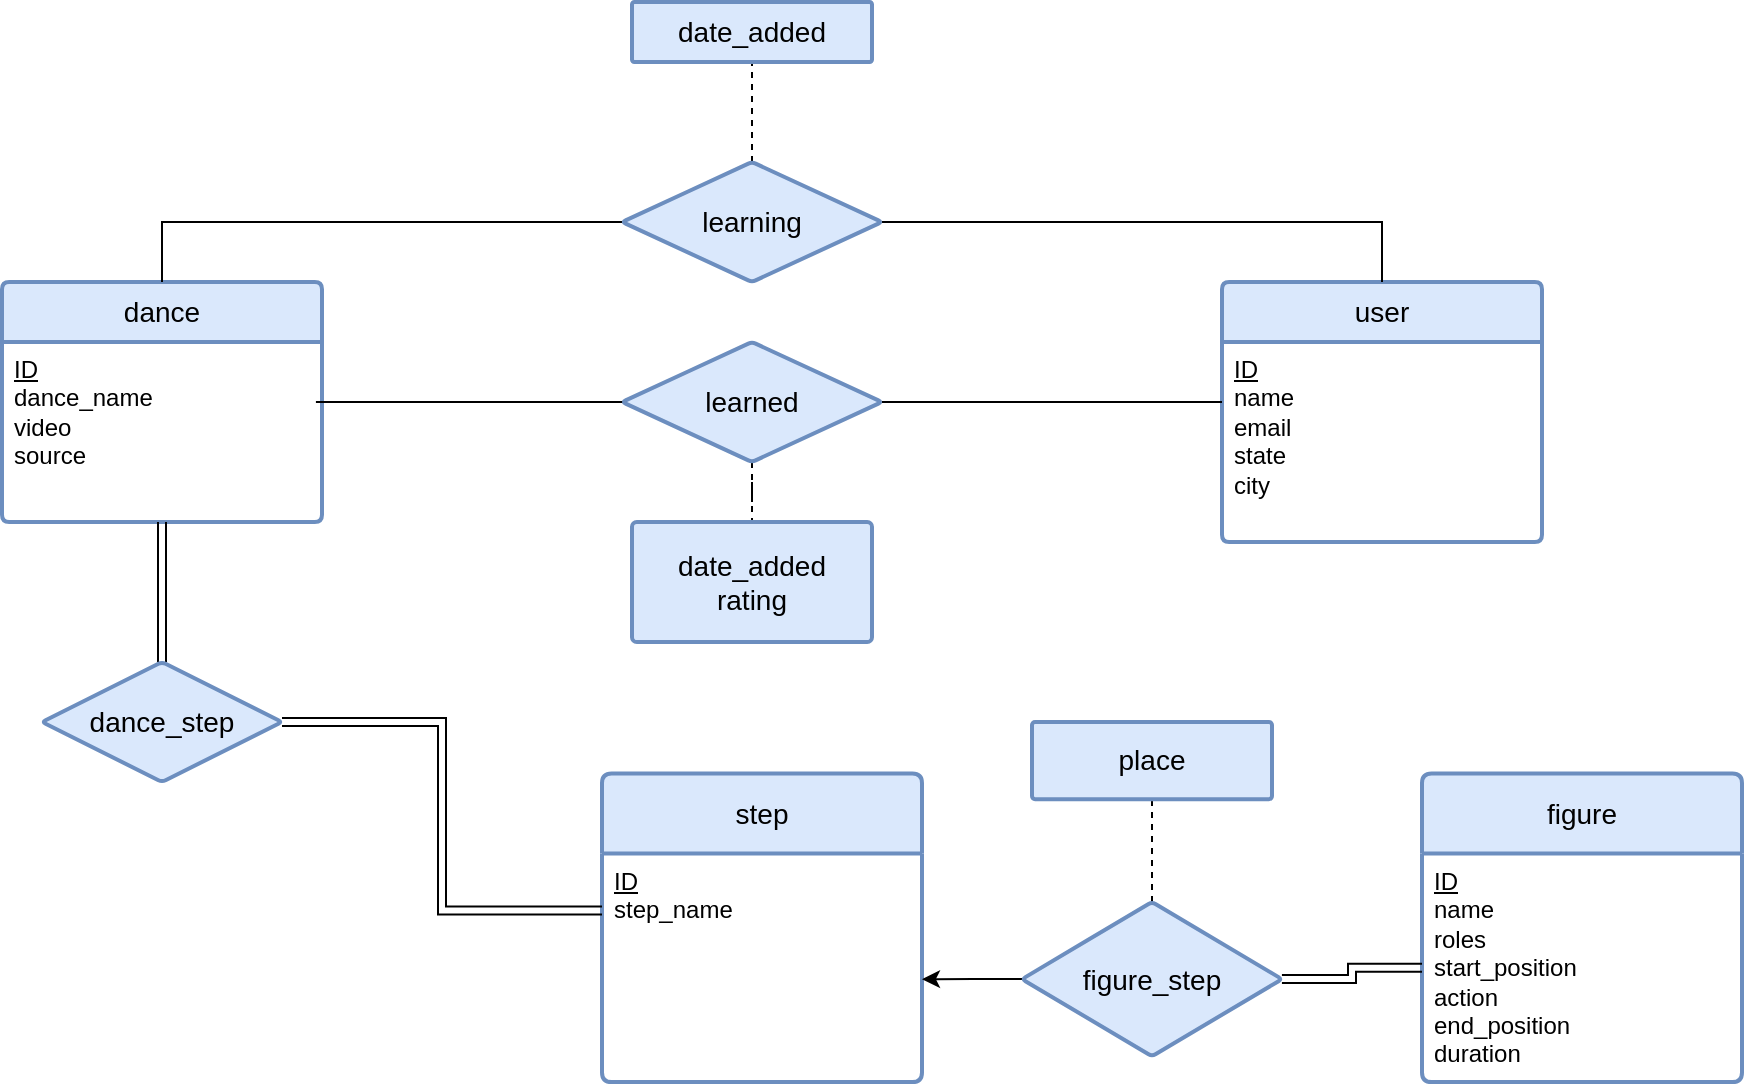 <mxfile version="26.2.14">
  <diagram name="Page-1" id="YZ1g8qAKaVy5-aBOCUtx">
    <mxGraphModel dx="860" dy="565" grid="1" gridSize="10" guides="1" tooltips="1" connect="1" arrows="1" fold="1" page="1" pageScale="1" pageWidth="850" pageHeight="1100" math="0" shadow="0">
      <root>
        <mxCell id="0" />
        <mxCell id="1" parent="0" />
        <mxCell id="TQT2IyQf8Vpc7N8f3nj6-9" value="dance" style="swimlane;childLayout=stackLayout;horizontal=1;startSize=30;horizontalStack=0;rounded=1;fontSize=14;fontStyle=0;strokeWidth=2;resizeParent=0;resizeLast=1;shadow=0;dashed=0;align=center;arcSize=4;whiteSpace=wrap;html=1;fillColor=#dae8fc;strokeColor=#6c8ebf;" parent="1" vertex="1">
          <mxGeometry x="40" y="180" width="160" height="120" as="geometry" />
        </mxCell>
        <mxCell id="TQT2IyQf8Vpc7N8f3nj6-10" value="&lt;div&gt;&lt;u style=&quot;background-color: transparent; color: light-dark(rgb(0, 0, 0), rgb(255, 255, 255));&quot;&gt;ID&lt;/u&gt;&lt;/div&gt;&lt;div&gt;&lt;div&gt;dance_name&lt;/div&gt;&lt;div&gt;video&lt;/div&gt;&lt;div&gt;source&lt;/div&gt;&lt;/div&gt;" style="align=left;strokeColor=none;fillColor=none;spacingLeft=4;spacingRight=4;fontSize=12;verticalAlign=top;resizable=0;rotatable=0;part=1;html=1;whiteSpace=wrap;" parent="TQT2IyQf8Vpc7N8f3nj6-9" vertex="1">
          <mxGeometry y="30" width="160" height="90" as="geometry" />
        </mxCell>
        <mxCell id="TQT2IyQf8Vpc7N8f3nj6-33" value="" style="group" parent="1" vertex="1" connectable="0">
          <mxGeometry x="340" y="400" width="550" height="180" as="geometry" />
        </mxCell>
        <mxCell id="TQT2IyQf8Vpc7N8f3nj6-4" value="step" style="swimlane;childLayout=stackLayout;horizontal=1;startSize=40;horizontalStack=0;rounded=1;fontSize=14;fontStyle=0;strokeWidth=2;resizeParent=0;resizeLast=1;shadow=0;dashed=0;align=center;arcSize=4;whiteSpace=wrap;html=1;fillColor=#dae8fc;strokeColor=#6c8ebf;" parent="TQT2IyQf8Vpc7N8f3nj6-33" vertex="1">
          <mxGeometry y="25.714" width="160" height="154.286" as="geometry" />
        </mxCell>
        <mxCell id="TQT2IyQf8Vpc7N8f3nj6-5" value="&lt;u&gt;ID&lt;/u&gt;&lt;div&gt;step_name&lt;/div&gt;" style="align=left;strokeColor=none;fillColor=none;spacingLeft=4;spacingRight=4;fontSize=12;verticalAlign=top;resizable=0;rotatable=0;part=1;html=1;whiteSpace=wrap;" parent="TQT2IyQf8Vpc7N8f3nj6-4" vertex="1">
          <mxGeometry y="40" width="160" height="114.286" as="geometry" />
        </mxCell>
        <mxCell id="TQT2IyQf8Vpc7N8f3nj6-6" value="figure" style="swimlane;childLayout=stackLayout;horizontal=1;startSize=40;horizontalStack=0;rounded=1;fontSize=14;fontStyle=0;strokeWidth=2;resizeParent=0;resizeLast=1;shadow=0;dashed=0;align=center;arcSize=4;whiteSpace=wrap;html=1;fillColor=#dae8fc;strokeColor=#6c8ebf;" parent="TQT2IyQf8Vpc7N8f3nj6-33" vertex="1">
          <mxGeometry x="410" y="25.714" width="160" height="154.286" as="geometry" />
        </mxCell>
        <mxCell id="TQT2IyQf8Vpc7N8f3nj6-7" value="&lt;u&gt;ID&lt;/u&gt;&lt;div&gt;&lt;div&gt;name&lt;/div&gt;&lt;div&gt;&lt;span style=&quot;background-color: transparent; color: light-dark(rgb(0, 0, 0), rgb(255, 255, 255));&quot;&gt;roles&lt;/span&gt;&lt;/div&gt;&lt;div&gt;&lt;span style=&quot;background-color: transparent; color: light-dark(rgb(0, 0, 0), rgb(255, 255, 255));&quot;&gt;start_position&amp;nbsp;&lt;/span&gt;&lt;/div&gt;&lt;div&gt;&lt;span style=&quot;background-color: transparent; color: light-dark(rgb(0, 0, 0), rgb(255, 255, 255));&quot;&gt;action&lt;/span&gt;&lt;/div&gt;&lt;div&gt;&lt;span style=&quot;background-color: transparent; color: light-dark(rgb(0, 0, 0), rgb(255, 255, 255));&quot;&gt;end_position&lt;/span&gt;&lt;/div&gt;&lt;div&gt;&lt;span style=&quot;background-color: transparent; color: light-dark(rgb(0, 0, 0), rgb(255, 255, 255));&quot;&gt;duration&lt;/span&gt;&lt;/div&gt;&lt;/div&gt;" style="align=left;strokeColor=none;fillColor=none;spacingLeft=4;spacingRight=4;fontSize=12;verticalAlign=top;resizable=0;rotatable=0;part=1;html=1;whiteSpace=wrap;" parent="TQT2IyQf8Vpc7N8f3nj6-6" vertex="1">
          <mxGeometry y="40" width="160" height="114.286" as="geometry" />
        </mxCell>
        <mxCell id="TQT2IyQf8Vpc7N8f3nj6-32" value="" style="group" parent="TQT2IyQf8Vpc7N8f3nj6-33" vertex="1" connectable="0">
          <mxGeometry x="160" width="180" height="167.143" as="geometry" />
        </mxCell>
        <mxCell id="TQT2IyQf8Vpc7N8f3nj6-19" value="" style="edgeStyle=orthogonalEdgeStyle;rounded=0;orthogonalLoop=1;jettySize=auto;html=1;fontFamily=Helvetica;fontSize=14;fontColor=default;fontStyle=0;horizontal=1;" parent="TQT2IyQf8Vpc7N8f3nj6-32" source="TQT2IyQf8Vpc7N8f3nj6-8" edge="1">
          <mxGeometry relative="1" as="geometry">
            <mxPoint y="128.571" as="targetPoint" />
          </mxGeometry>
        </mxCell>
        <mxCell id="TQT2IyQf8Vpc7N8f3nj6-24" value="" style="edgeStyle=orthogonalEdgeStyle;rounded=0;orthogonalLoop=1;jettySize=auto;html=1;fontFamily=Helvetica;fontSize=14;fontColor=default;fontStyle=0;horizontal=1;endArrow=none;startFill=0;dashed=1;" parent="TQT2IyQf8Vpc7N8f3nj6-32" source="TQT2IyQf8Vpc7N8f3nj6-8" target="TQT2IyQf8Vpc7N8f3nj6-23" edge="1">
          <mxGeometry relative="1" as="geometry" />
        </mxCell>
        <mxCell id="TQT2IyQf8Vpc7N8f3nj6-8" value="figure_step" style="shape=rhombus;perimeter=rhombusPerimeter;whiteSpace=wrap;html=1;align=center;rounded=1;shadow=0;dashed=0;strokeColor=#6c8ebf;strokeWidth=2;verticalAlign=middle;arcSize=4;fontFamily=Helvetica;fontSize=14;fontColor=default;fontStyle=0;horizontal=1;fillColor=#dae8fc;" parent="TQT2IyQf8Vpc7N8f3nj6-32" vertex="1">
          <mxGeometry x="50" y="90" width="130" height="77.143" as="geometry" />
        </mxCell>
        <mxCell id="TQT2IyQf8Vpc7N8f3nj6-23" value="place" style="whiteSpace=wrap;html=1;fontSize=14;fillColor=#dae8fc;strokeColor=#6c8ebf;rounded=1;shadow=0;dashed=0;strokeWidth=2;arcSize=4;fontStyle=0;horizontal=1;" parent="TQT2IyQf8Vpc7N8f3nj6-32" vertex="1">
          <mxGeometry x="55" width="120" height="38.571" as="geometry" />
        </mxCell>
        <mxCell id="TQT2IyQf8Vpc7N8f3nj6-20" value="" style="edgeStyle=orthogonalEdgeStyle;rounded=0;orthogonalLoop=1;jettySize=auto;html=1;fontFamily=Helvetica;fontSize=14;fontColor=default;fontStyle=0;horizontal=1;endArrow=none;startFill=0;shape=link;" parent="TQT2IyQf8Vpc7N8f3nj6-33" source="TQT2IyQf8Vpc7N8f3nj6-8" target="TQT2IyQf8Vpc7N8f3nj6-7" edge="1">
          <mxGeometry relative="1" as="geometry" />
        </mxCell>
        <mxCell id="TQT2IyQf8Vpc7N8f3nj6-45" value="" style="group" parent="1" vertex="1" connectable="0">
          <mxGeometry x="350" y="40" width="460" height="320" as="geometry" />
        </mxCell>
        <mxCell id="TQT2IyQf8Vpc7N8f3nj6-1" value="user" style="swimlane;childLayout=stackLayout;horizontal=1;startSize=30;horizontalStack=0;rounded=1;fontSize=14;fontStyle=0;strokeWidth=2;resizeParent=0;resizeLast=1;shadow=0;dashed=0;align=center;arcSize=4;whiteSpace=wrap;html=1;fillColor=#dae8fc;strokeColor=#6c8ebf;" parent="TQT2IyQf8Vpc7N8f3nj6-45" vertex="1">
          <mxGeometry x="300" y="140" width="160" height="130" as="geometry" />
        </mxCell>
        <mxCell id="TQT2IyQf8Vpc7N8f3nj6-2" value="&lt;u&gt;ID&lt;/u&gt;&lt;div&gt;name&lt;/div&gt;&lt;div&gt;email&lt;/div&gt;&lt;div&gt;state&lt;/div&gt;&lt;div&gt;city&lt;/div&gt;" style="align=left;strokeColor=none;fillColor=none;spacingLeft=4;spacingRight=4;fontSize=12;verticalAlign=top;resizable=0;rotatable=0;part=1;html=1;whiteSpace=wrap;" parent="TQT2IyQf8Vpc7N8f3nj6-1" vertex="1">
          <mxGeometry y="30" width="160" height="100" as="geometry" />
        </mxCell>
        <mxCell id="TQT2IyQf8Vpc7N8f3nj6-25" value="" style="edgeStyle=orthogonalEdgeStyle;rounded=0;orthogonalLoop=1;jettySize=auto;html=1;fontFamily=Helvetica;fontSize=14;fontColor=default;fontStyle=0;horizontal=1;endArrow=none;startFill=0;dashed=1;" parent="TQT2IyQf8Vpc7N8f3nj6-45" source="TQT2IyQf8Vpc7N8f3nj6-26" target="TQT2IyQf8Vpc7N8f3nj6-27" edge="1">
          <mxGeometry relative="1" as="geometry" />
        </mxCell>
        <mxCell id="TQT2IyQf8Vpc7N8f3nj6-28" style="edgeStyle=orthogonalEdgeStyle;rounded=0;orthogonalLoop=1;jettySize=auto;html=1;entryX=0.5;entryY=0;entryDx=0;entryDy=0;fontFamily=Helvetica;fontSize=14;fontColor=default;fontStyle=0;horizontal=1;endArrow=none;startFill=0;" parent="TQT2IyQf8Vpc7N8f3nj6-45" source="TQT2IyQf8Vpc7N8f3nj6-26" target="TQT2IyQf8Vpc7N8f3nj6-9" edge="1">
          <mxGeometry relative="1" as="geometry" />
        </mxCell>
        <mxCell id="TQT2IyQf8Vpc7N8f3nj6-38" style="edgeStyle=orthogonalEdgeStyle;rounded=0;orthogonalLoop=1;jettySize=auto;html=1;entryX=0.5;entryY=0;entryDx=0;entryDy=0;fontFamily=Helvetica;fontSize=14;fontColor=default;fontStyle=0;horizontal=1;endArrow=none;startFill=0;" parent="TQT2IyQf8Vpc7N8f3nj6-45" source="TQT2IyQf8Vpc7N8f3nj6-26" target="TQT2IyQf8Vpc7N8f3nj6-1" edge="1">
          <mxGeometry relative="1" as="geometry" />
        </mxCell>
        <mxCell id="TQT2IyQf8Vpc7N8f3nj6-26" value="learning" style="shape=rhombus;perimeter=rhombusPerimeter;whiteSpace=wrap;html=1;align=center;rounded=1;shadow=0;dashed=0;strokeColor=#6c8ebf;strokeWidth=2;verticalAlign=middle;arcSize=4;fontFamily=Helvetica;fontSize=14;fontColor=default;fontStyle=0;horizontal=1;fillColor=#dae8fc;" parent="TQT2IyQf8Vpc7N8f3nj6-45" vertex="1">
          <mxGeometry y="80" width="130" height="60" as="geometry" />
        </mxCell>
        <mxCell id="TQT2IyQf8Vpc7N8f3nj6-27" value="date_added" style="whiteSpace=wrap;html=1;fontSize=14;fillColor=#dae8fc;strokeColor=#6c8ebf;rounded=1;shadow=0;dashed=0;strokeWidth=2;arcSize=4;fontStyle=0;horizontal=1;" parent="TQT2IyQf8Vpc7N8f3nj6-45" vertex="1">
          <mxGeometry x="5" width="120" height="30" as="geometry" />
        </mxCell>
        <mxCell id="TQT2IyQf8Vpc7N8f3nj6-35" value="" style="edgeStyle=orthogonalEdgeStyle;rounded=0;orthogonalLoop=1;jettySize=auto;html=1;fontFamily=Helvetica;fontSize=14;fontColor=default;fontStyle=0;horizontal=1;endArrow=none;startFill=0;dashed=1;" parent="TQT2IyQf8Vpc7N8f3nj6-45" source="TQT2IyQf8Vpc7N8f3nj6-31" target="TQT2IyQf8Vpc7N8f3nj6-34" edge="1">
          <mxGeometry relative="1" as="geometry" />
        </mxCell>
        <mxCell id="TQT2IyQf8Vpc7N8f3nj6-31" value="learned" style="shape=rhombus;perimeter=rhombusPerimeter;whiteSpace=wrap;html=1;align=center;rounded=1;shadow=0;dashed=0;strokeColor=#6c8ebf;strokeWidth=2;verticalAlign=middle;arcSize=4;fontFamily=Helvetica;fontSize=14;fontColor=default;fontStyle=0;horizontal=1;fillColor=#dae8fc;" parent="TQT2IyQf8Vpc7N8f3nj6-45" vertex="1">
          <mxGeometry y="170" width="130" height="60" as="geometry" />
        </mxCell>
        <mxCell id="TQT2IyQf8Vpc7N8f3nj6-34" value="date_added&lt;div&gt;rating&lt;/div&gt;" style="whiteSpace=wrap;html=1;fontSize=14;fillColor=#dae8fc;strokeColor=#6c8ebf;rounded=1;shadow=0;dashed=0;strokeWidth=2;arcSize=4;fontStyle=0;horizontal=1;" parent="TQT2IyQf8Vpc7N8f3nj6-45" vertex="1">
          <mxGeometry x="5" y="260" width="120" height="60" as="geometry" />
        </mxCell>
        <mxCell id="TQT2IyQf8Vpc7N8f3nj6-36" style="edgeStyle=orthogonalEdgeStyle;rounded=0;orthogonalLoop=1;jettySize=auto;html=1;entryX=0.981;entryY=0.333;entryDx=0;entryDy=0;entryPerimeter=0;fontFamily=Helvetica;fontSize=14;fontColor=default;fontStyle=0;horizontal=1;endArrow=none;startFill=0;" parent="TQT2IyQf8Vpc7N8f3nj6-45" source="TQT2IyQf8Vpc7N8f3nj6-31" target="TQT2IyQf8Vpc7N8f3nj6-10" edge="1">
          <mxGeometry relative="1" as="geometry" />
        </mxCell>
        <mxCell id="TQT2IyQf8Vpc7N8f3nj6-41" style="edgeStyle=orthogonalEdgeStyle;rounded=0;orthogonalLoop=1;jettySize=auto;html=1;fontFamily=Helvetica;fontSize=14;fontColor=default;fontStyle=0;horizontal=1;endArrow=none;startFill=0;" parent="TQT2IyQf8Vpc7N8f3nj6-45" source="TQT2IyQf8Vpc7N8f3nj6-31" edge="1">
          <mxGeometry relative="1" as="geometry">
            <mxPoint x="300" y="200" as="targetPoint" />
          </mxGeometry>
        </mxCell>
        <mxCell id="TQT2IyQf8Vpc7N8f3nj6-47" style="edgeStyle=orthogonalEdgeStyle;rounded=0;orthogonalLoop=1;jettySize=auto;html=1;fontFamily=Helvetica;fontSize=14;fontColor=default;fontStyle=0;horizontal=1;endArrow=none;startFill=0;shape=link;" parent="1" source="TQT2IyQf8Vpc7N8f3nj6-10" edge="1">
          <mxGeometry relative="1" as="geometry">
            <mxPoint x="120" y="370" as="targetPoint" />
          </mxGeometry>
        </mxCell>
        <mxCell id="TQT2IyQf8Vpc7N8f3nj6-49" style="edgeStyle=orthogonalEdgeStyle;rounded=0;orthogonalLoop=1;jettySize=auto;html=1;entryX=0;entryY=0.25;entryDx=0;entryDy=0;fontFamily=Helvetica;fontSize=14;fontColor=default;fontStyle=0;horizontal=1;endArrow=none;startFill=0;shape=link;" parent="1" source="TQT2IyQf8Vpc7N8f3nj6-48" target="TQT2IyQf8Vpc7N8f3nj6-5" edge="1">
          <mxGeometry relative="1" as="geometry" />
        </mxCell>
        <mxCell id="TQT2IyQf8Vpc7N8f3nj6-48" value="dance_step" style="shape=rhombus;perimeter=rhombusPerimeter;whiteSpace=wrap;html=1;align=center;rounded=1;shadow=0;dashed=0;strokeColor=#6c8ebf;strokeWidth=2;verticalAlign=middle;arcSize=4;fontFamily=Helvetica;fontSize=14;fontColor=default;fontStyle=0;horizontal=1;fillColor=#dae8fc;" parent="1" vertex="1">
          <mxGeometry x="60" y="370" width="120" height="60" as="geometry" />
        </mxCell>
      </root>
    </mxGraphModel>
  </diagram>
</mxfile>
